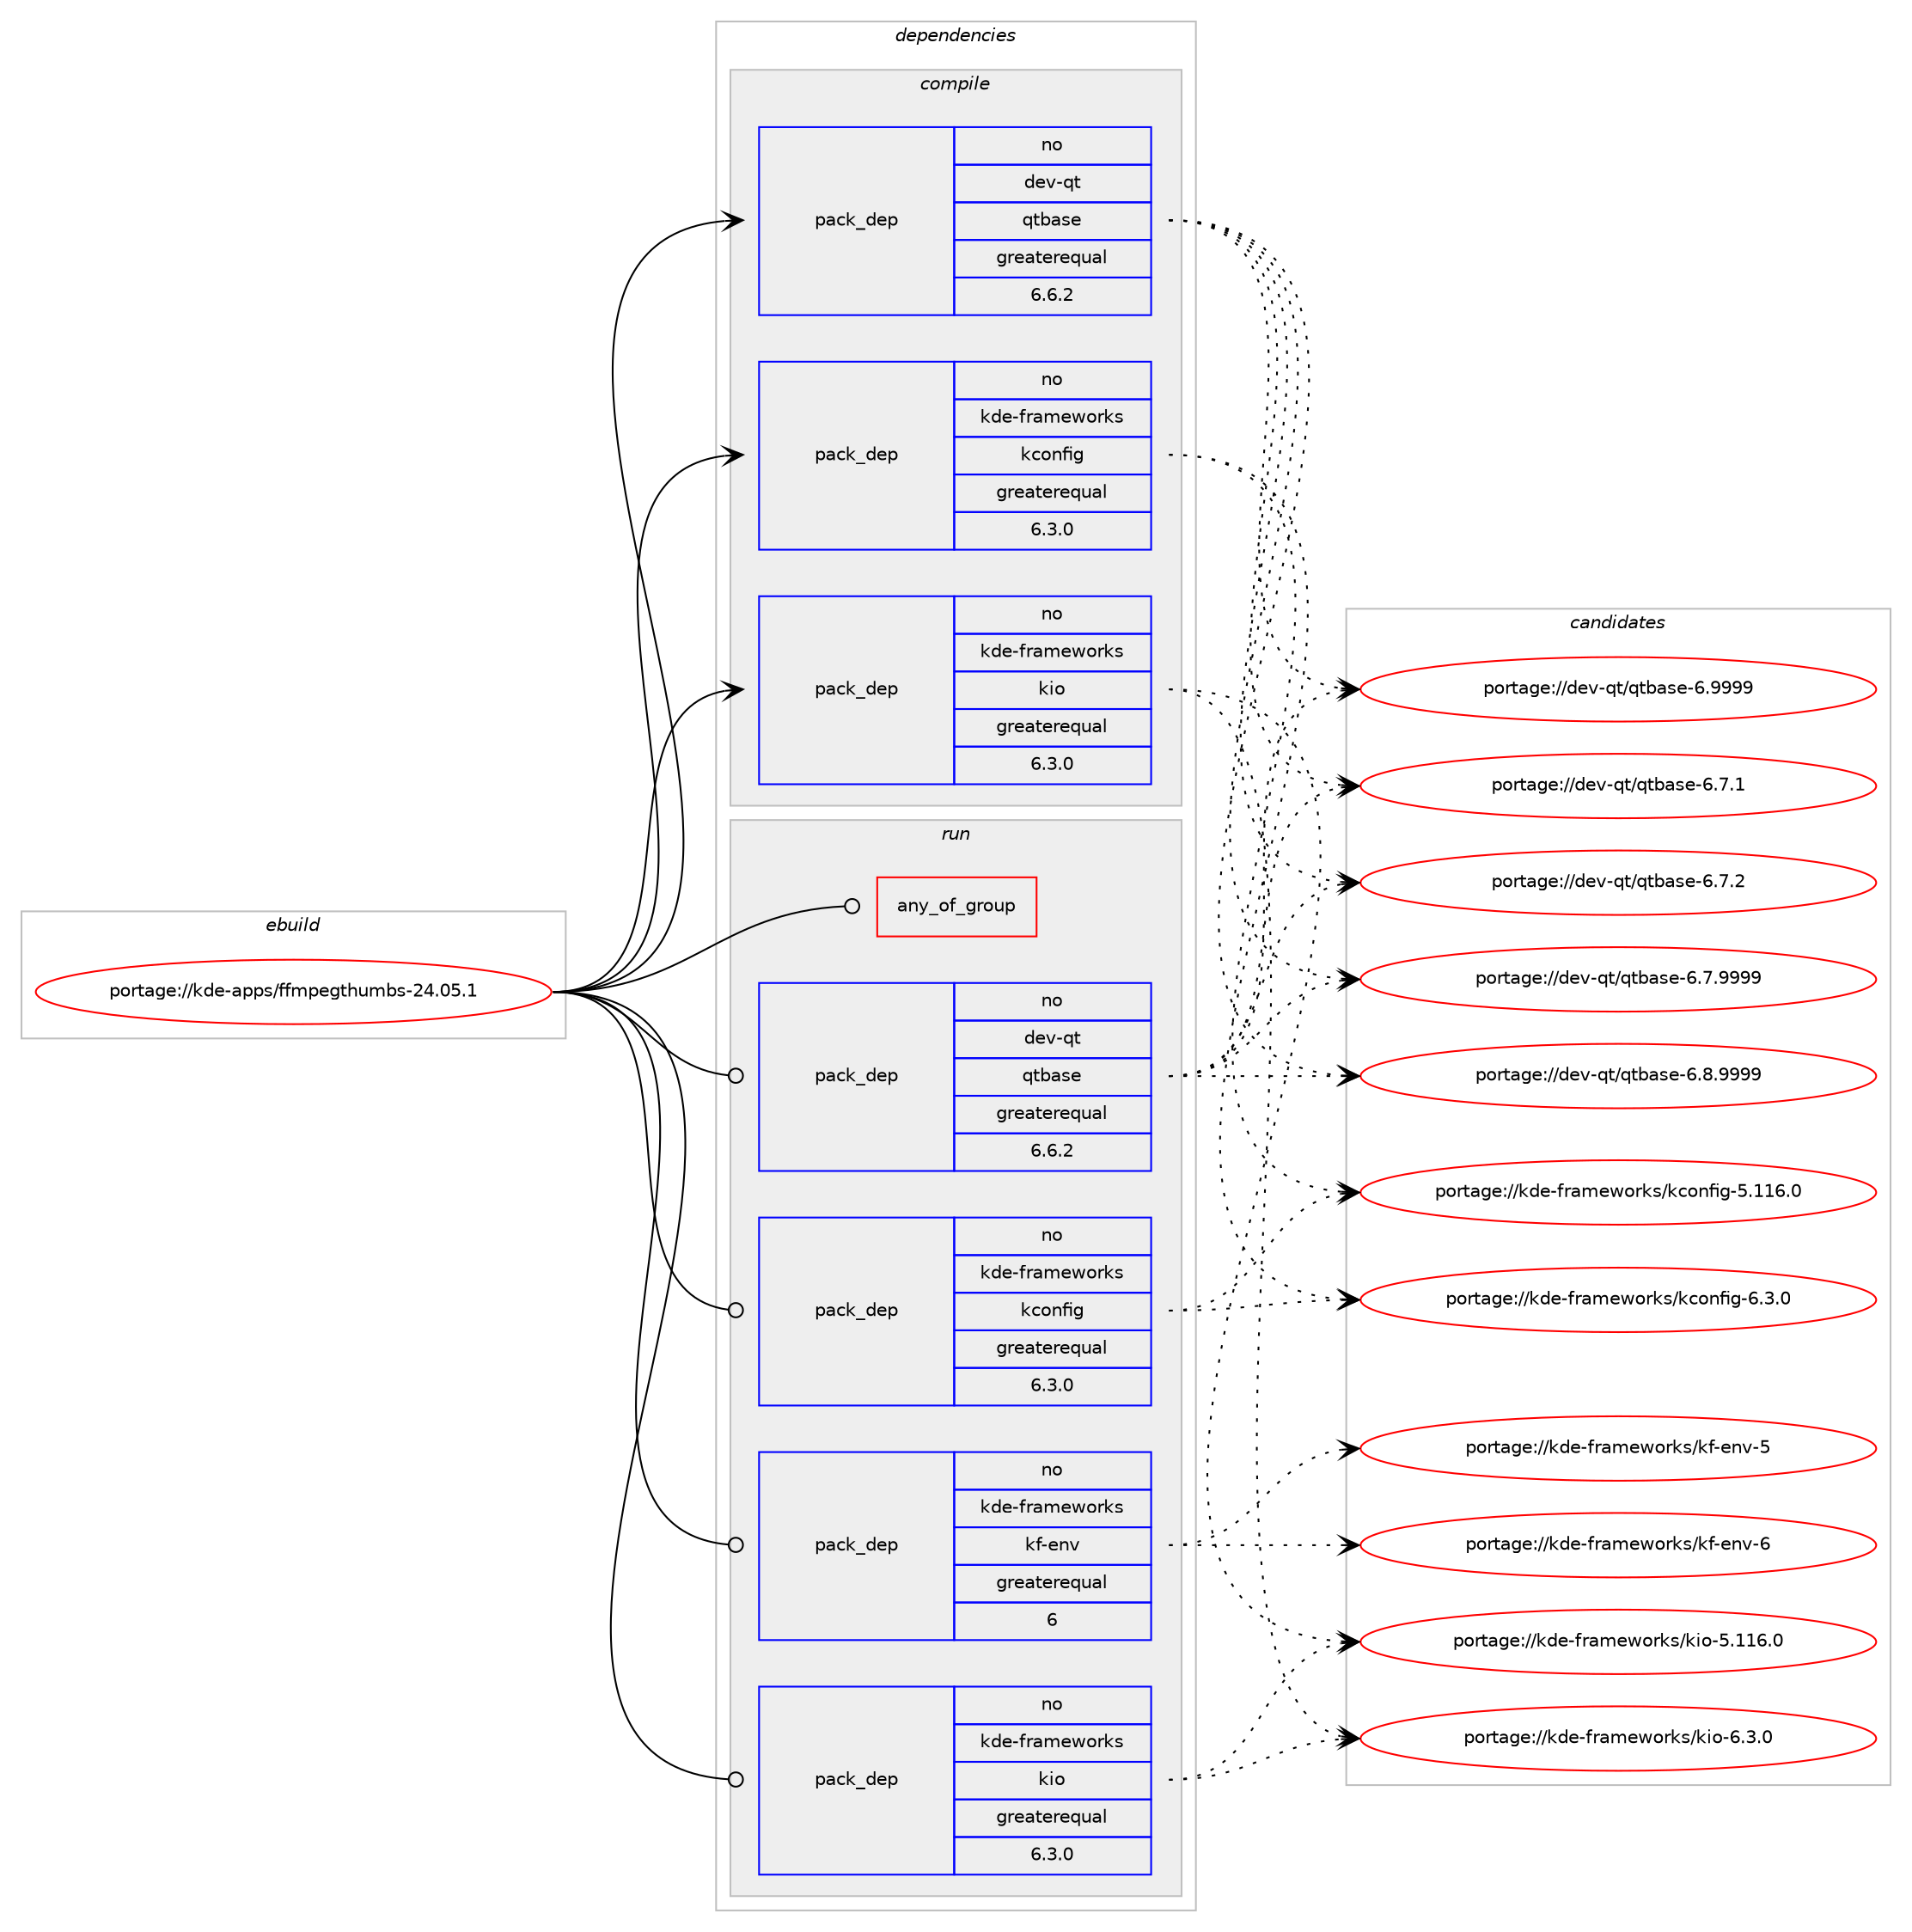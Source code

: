 digraph prolog {

# *************
# Graph options
# *************

newrank=true;
concentrate=true;
compound=true;
graph [rankdir=LR,fontname=Helvetica,fontsize=10,ranksep=1.5];#, ranksep=2.5, nodesep=0.2];
edge  [arrowhead=vee];
node  [fontname=Helvetica,fontsize=10];

# **********
# The ebuild
# **********

subgraph cluster_leftcol {
color=gray;
rank=same;
label=<<i>ebuild</i>>;
id [label="portage://kde-apps/ffmpegthumbs-24.05.1", color=red, width=4, href="../kde-apps/ffmpegthumbs-24.05.1.svg"];
}

# ****************
# The dependencies
# ****************

subgraph cluster_midcol {
color=gray;
label=<<i>dependencies</i>>;
subgraph cluster_compile {
fillcolor="#eeeeee";
style=filled;
label=<<i>compile</i>>;
subgraph pack57111 {
dependency124139 [label=<<TABLE BORDER="0" CELLBORDER="1" CELLSPACING="0" CELLPADDING="4" WIDTH="220"><TR><TD ROWSPAN="6" CELLPADDING="30">pack_dep</TD></TR><TR><TD WIDTH="110">no</TD></TR><TR><TD>dev-qt</TD></TR><TR><TD>qtbase</TD></TR><TR><TD>greaterequal</TD></TR><TR><TD>6.6.2</TD></TR></TABLE>>, shape=none, color=blue];
}
id:e -> dependency124139:w [weight=20,style="solid",arrowhead="vee"];
# *** BEGIN UNKNOWN DEPENDENCY TYPE (TODO) ***
# id -> package_dependency(portage://kde-apps/ffmpegthumbs-24.05.1,install,no,dev-qt,qtbase,none,[,,],[slot(6)],[])
# *** END UNKNOWN DEPENDENCY TYPE (TODO) ***

subgraph pack57112 {
dependency124140 [label=<<TABLE BORDER="0" CELLBORDER="1" CELLSPACING="0" CELLPADDING="4" WIDTH="220"><TR><TD ROWSPAN="6" CELLPADDING="30">pack_dep</TD></TR><TR><TD WIDTH="110">no</TD></TR><TR><TD>kde-frameworks</TD></TR><TR><TD>kconfig</TD></TR><TR><TD>greaterequal</TD></TR><TR><TD>6.3.0</TD></TR></TABLE>>, shape=none, color=blue];
}
id:e -> dependency124140:w [weight=20,style="solid",arrowhead="vee"];
subgraph pack57113 {
dependency124141 [label=<<TABLE BORDER="0" CELLBORDER="1" CELLSPACING="0" CELLPADDING="4" WIDTH="220"><TR><TD ROWSPAN="6" CELLPADDING="30">pack_dep</TD></TR><TR><TD WIDTH="110">no</TD></TR><TR><TD>kde-frameworks</TD></TR><TR><TD>kio</TD></TR><TR><TD>greaterequal</TD></TR><TR><TD>6.3.0</TD></TR></TABLE>>, shape=none, color=blue];
}
id:e -> dependency124141:w [weight=20,style="solid",arrowhead="vee"];
# *** BEGIN UNKNOWN DEPENDENCY TYPE (TODO) ***
# id -> package_dependency(portage://kde-apps/ffmpegthumbs-24.05.1,install,no,media-video,ffmpeg,none,[,,],[slot(0),equal],[])
# *** END UNKNOWN DEPENDENCY TYPE (TODO) ***

}
subgraph cluster_compileandrun {
fillcolor="#eeeeee";
style=filled;
label=<<i>compile and run</i>>;
}
subgraph cluster_run {
fillcolor="#eeeeee";
style=filled;
label=<<i>run</i>>;
subgraph any1506 {
dependency124142 [label=<<TABLE BORDER="0" CELLBORDER="1" CELLSPACING="0" CELLPADDING="4"><TR><TD CELLPADDING="10">any_of_group</TD></TR></TABLE>>, shape=none, color=red];# *** BEGIN UNKNOWN DEPENDENCY TYPE (TODO) ***
# dependency124142 -> package_dependency(portage://kde-apps/ffmpegthumbs-24.05.1,run,no,kde-frameworks,breeze-icons,none,[,,],any_different_slot,[])
# *** END UNKNOWN DEPENDENCY TYPE (TODO) ***

# *** BEGIN UNKNOWN DEPENDENCY TYPE (TODO) ***
# dependency124142 -> package_dependency(portage://kde-apps/ffmpegthumbs-24.05.1,run,no,kde-frameworks,oxygen-icons,none,[,,],any_different_slot,[])
# *** END UNKNOWN DEPENDENCY TYPE (TODO) ***

}
id:e -> dependency124142:w [weight=20,style="solid",arrowhead="odot"];
subgraph pack57114 {
dependency124143 [label=<<TABLE BORDER="0" CELLBORDER="1" CELLSPACING="0" CELLPADDING="4" WIDTH="220"><TR><TD ROWSPAN="6" CELLPADDING="30">pack_dep</TD></TR><TR><TD WIDTH="110">no</TD></TR><TR><TD>dev-qt</TD></TR><TR><TD>qtbase</TD></TR><TR><TD>greaterequal</TD></TR><TR><TD>6.6.2</TD></TR></TABLE>>, shape=none, color=blue];
}
id:e -> dependency124143:w [weight=20,style="solid",arrowhead="odot"];
# *** BEGIN UNKNOWN DEPENDENCY TYPE (TODO) ***
# id -> package_dependency(portage://kde-apps/ffmpegthumbs-24.05.1,run,no,dev-qt,qtbase,none,[,,],[slot(6)],[])
# *** END UNKNOWN DEPENDENCY TYPE (TODO) ***

subgraph pack57115 {
dependency124144 [label=<<TABLE BORDER="0" CELLBORDER="1" CELLSPACING="0" CELLPADDING="4" WIDTH="220"><TR><TD ROWSPAN="6" CELLPADDING="30">pack_dep</TD></TR><TR><TD WIDTH="110">no</TD></TR><TR><TD>kde-frameworks</TD></TR><TR><TD>kconfig</TD></TR><TR><TD>greaterequal</TD></TR><TR><TD>6.3.0</TD></TR></TABLE>>, shape=none, color=blue];
}
id:e -> dependency124144:w [weight=20,style="solid",arrowhead="odot"];
subgraph pack57116 {
dependency124145 [label=<<TABLE BORDER="0" CELLBORDER="1" CELLSPACING="0" CELLPADDING="4" WIDTH="220"><TR><TD ROWSPAN="6" CELLPADDING="30">pack_dep</TD></TR><TR><TD WIDTH="110">no</TD></TR><TR><TD>kde-frameworks</TD></TR><TR><TD>kf-env</TD></TR><TR><TD>greaterequal</TD></TR><TR><TD>6</TD></TR></TABLE>>, shape=none, color=blue];
}
id:e -> dependency124145:w [weight=20,style="solid",arrowhead="odot"];
subgraph pack57117 {
dependency124146 [label=<<TABLE BORDER="0" CELLBORDER="1" CELLSPACING="0" CELLPADDING="4" WIDTH="220"><TR><TD ROWSPAN="6" CELLPADDING="30">pack_dep</TD></TR><TR><TD WIDTH="110">no</TD></TR><TR><TD>kde-frameworks</TD></TR><TR><TD>kio</TD></TR><TR><TD>greaterequal</TD></TR><TR><TD>6.3.0</TD></TR></TABLE>>, shape=none, color=blue];
}
id:e -> dependency124146:w [weight=20,style="solid",arrowhead="odot"];
# *** BEGIN UNKNOWN DEPENDENCY TYPE (TODO) ***
# id -> package_dependency(portage://kde-apps/ffmpegthumbs-24.05.1,run,no,media-video,ffmpeg,none,[,,],[slot(0),equal],[])
# *** END UNKNOWN DEPENDENCY TYPE (TODO) ***

# *** BEGIN UNKNOWN DEPENDENCY TYPE (TODO) ***
# id -> package_dependency(portage://kde-apps/ffmpegthumbs-24.05.1,run,weak,kde-apps,ffmpegthumbs,none,[,,],[slot(5)],[])
# *** END UNKNOWN DEPENDENCY TYPE (TODO) ***

}
}

# **************
# The candidates
# **************

subgraph cluster_choices {
rank=same;
color=gray;
label=<<i>candidates</i>>;

subgraph choice57111 {
color=black;
nodesep=1;
choice10010111845113116471131169897115101455446554649 [label="portage://dev-qt/qtbase-6.7.1", color=red, width=4,href="../dev-qt/qtbase-6.7.1.svg"];
choice10010111845113116471131169897115101455446554650 [label="portage://dev-qt/qtbase-6.7.2", color=red, width=4,href="../dev-qt/qtbase-6.7.2.svg"];
choice10010111845113116471131169897115101455446554657575757 [label="portage://dev-qt/qtbase-6.7.9999", color=red, width=4,href="../dev-qt/qtbase-6.7.9999.svg"];
choice10010111845113116471131169897115101455446564657575757 [label="portage://dev-qt/qtbase-6.8.9999", color=red, width=4,href="../dev-qt/qtbase-6.8.9999.svg"];
choice1001011184511311647113116989711510145544657575757 [label="portage://dev-qt/qtbase-6.9999", color=red, width=4,href="../dev-qt/qtbase-6.9999.svg"];
dependency124139:e -> choice10010111845113116471131169897115101455446554649:w [style=dotted,weight="100"];
dependency124139:e -> choice10010111845113116471131169897115101455446554650:w [style=dotted,weight="100"];
dependency124139:e -> choice10010111845113116471131169897115101455446554657575757:w [style=dotted,weight="100"];
dependency124139:e -> choice10010111845113116471131169897115101455446564657575757:w [style=dotted,weight="100"];
dependency124139:e -> choice1001011184511311647113116989711510145544657575757:w [style=dotted,weight="100"];
}
subgraph choice57112 {
color=black;
nodesep=1;
choice107100101451021149710910111911111410711547107991111101021051034553464949544648 [label="portage://kde-frameworks/kconfig-5.116.0", color=red, width=4,href="../kde-frameworks/kconfig-5.116.0.svg"];
choice10710010145102114971091011191111141071154710799111110102105103455446514648 [label="portage://kde-frameworks/kconfig-6.3.0", color=red, width=4,href="../kde-frameworks/kconfig-6.3.0.svg"];
dependency124140:e -> choice107100101451021149710910111911111410711547107991111101021051034553464949544648:w [style=dotted,weight="100"];
dependency124140:e -> choice10710010145102114971091011191111141071154710799111110102105103455446514648:w [style=dotted,weight="100"];
}
subgraph choice57113 {
color=black;
nodesep=1;
choice1071001014510211497109101119111114107115471071051114553464949544648 [label="portage://kde-frameworks/kio-5.116.0", color=red, width=4,href="../kde-frameworks/kio-5.116.0.svg"];
choice107100101451021149710910111911111410711547107105111455446514648 [label="portage://kde-frameworks/kio-6.3.0", color=red, width=4,href="../kde-frameworks/kio-6.3.0.svg"];
dependency124141:e -> choice1071001014510211497109101119111114107115471071051114553464949544648:w [style=dotted,weight="100"];
dependency124141:e -> choice107100101451021149710910111911111410711547107105111455446514648:w [style=dotted,weight="100"];
}
subgraph choice57114 {
color=black;
nodesep=1;
choice10010111845113116471131169897115101455446554649 [label="portage://dev-qt/qtbase-6.7.1", color=red, width=4,href="../dev-qt/qtbase-6.7.1.svg"];
choice10010111845113116471131169897115101455446554650 [label="portage://dev-qt/qtbase-6.7.2", color=red, width=4,href="../dev-qt/qtbase-6.7.2.svg"];
choice10010111845113116471131169897115101455446554657575757 [label="portage://dev-qt/qtbase-6.7.9999", color=red, width=4,href="../dev-qt/qtbase-6.7.9999.svg"];
choice10010111845113116471131169897115101455446564657575757 [label="portage://dev-qt/qtbase-6.8.9999", color=red, width=4,href="../dev-qt/qtbase-6.8.9999.svg"];
choice1001011184511311647113116989711510145544657575757 [label="portage://dev-qt/qtbase-6.9999", color=red, width=4,href="../dev-qt/qtbase-6.9999.svg"];
dependency124143:e -> choice10010111845113116471131169897115101455446554649:w [style=dotted,weight="100"];
dependency124143:e -> choice10010111845113116471131169897115101455446554650:w [style=dotted,weight="100"];
dependency124143:e -> choice10010111845113116471131169897115101455446554657575757:w [style=dotted,weight="100"];
dependency124143:e -> choice10010111845113116471131169897115101455446564657575757:w [style=dotted,weight="100"];
dependency124143:e -> choice1001011184511311647113116989711510145544657575757:w [style=dotted,weight="100"];
}
subgraph choice57115 {
color=black;
nodesep=1;
choice107100101451021149710910111911111410711547107991111101021051034553464949544648 [label="portage://kde-frameworks/kconfig-5.116.0", color=red, width=4,href="../kde-frameworks/kconfig-5.116.0.svg"];
choice10710010145102114971091011191111141071154710799111110102105103455446514648 [label="portage://kde-frameworks/kconfig-6.3.0", color=red, width=4,href="../kde-frameworks/kconfig-6.3.0.svg"];
dependency124144:e -> choice107100101451021149710910111911111410711547107991111101021051034553464949544648:w [style=dotted,weight="100"];
dependency124144:e -> choice10710010145102114971091011191111141071154710799111110102105103455446514648:w [style=dotted,weight="100"];
}
subgraph choice57116 {
color=black;
nodesep=1;
choice107100101451021149710910111911111410711547107102451011101184553 [label="portage://kde-frameworks/kf-env-5", color=red, width=4,href="../kde-frameworks/kf-env-5.svg"];
choice107100101451021149710910111911111410711547107102451011101184554 [label="portage://kde-frameworks/kf-env-6", color=red, width=4,href="../kde-frameworks/kf-env-6.svg"];
dependency124145:e -> choice107100101451021149710910111911111410711547107102451011101184553:w [style=dotted,weight="100"];
dependency124145:e -> choice107100101451021149710910111911111410711547107102451011101184554:w [style=dotted,weight="100"];
}
subgraph choice57117 {
color=black;
nodesep=1;
choice1071001014510211497109101119111114107115471071051114553464949544648 [label="portage://kde-frameworks/kio-5.116.0", color=red, width=4,href="../kde-frameworks/kio-5.116.0.svg"];
choice107100101451021149710910111911111410711547107105111455446514648 [label="portage://kde-frameworks/kio-6.3.0", color=red, width=4,href="../kde-frameworks/kio-6.3.0.svg"];
dependency124146:e -> choice1071001014510211497109101119111114107115471071051114553464949544648:w [style=dotted,weight="100"];
dependency124146:e -> choice107100101451021149710910111911111410711547107105111455446514648:w [style=dotted,weight="100"];
}
}

}
